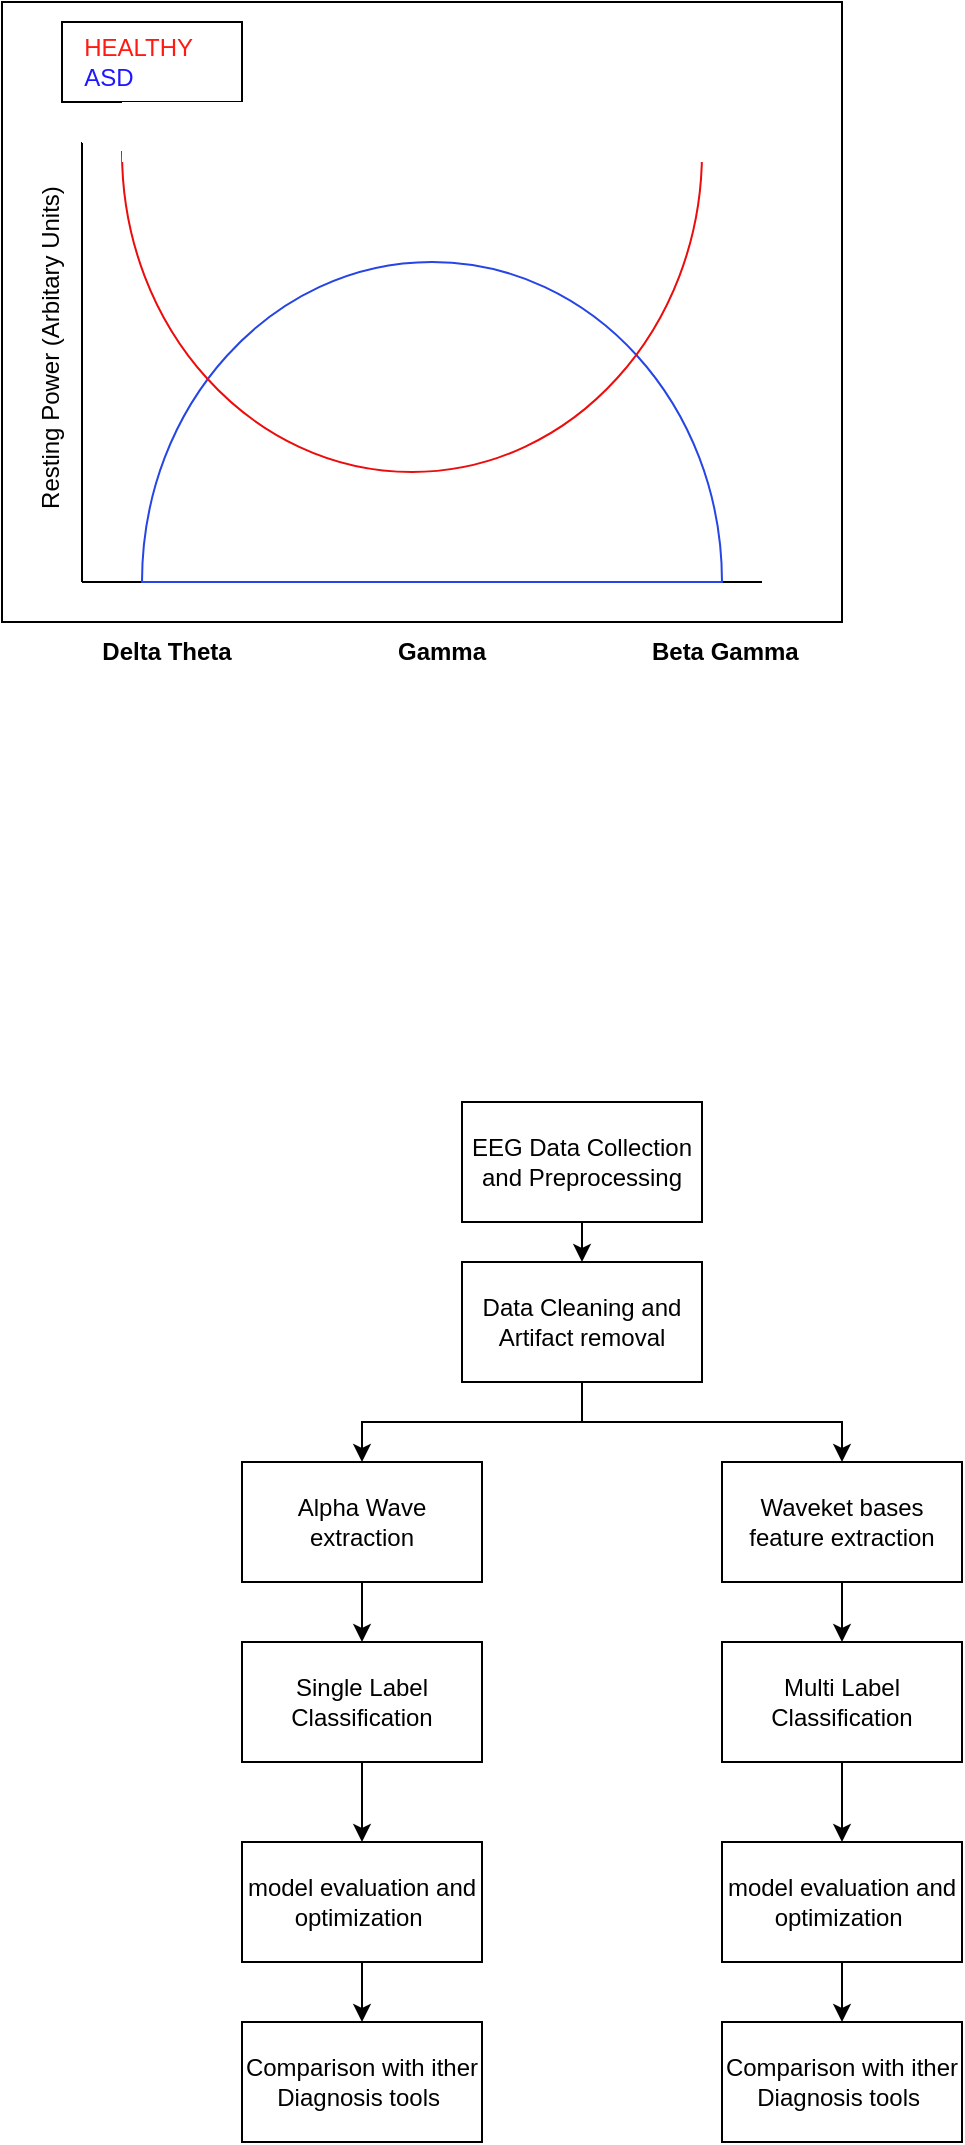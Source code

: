 <mxfile version="20.7.4" type="device"><diagram id="dswddyeFnkjS5n9pLiP5" name="Page-1"><mxGraphModel dx="1418" dy="828" grid="1" gridSize="10" guides="1" tooltips="1" connect="1" arrows="1" fold="1" page="1" pageScale="1" pageWidth="850" pageHeight="1100" math="0" shadow="0"><root><mxCell id="0"/><mxCell id="1" parent="0"/><mxCell id="A4uMhxM6IiKRb7yxJ9Ld-2" value="" style="rounded=0;whiteSpace=wrap;html=1;movable=1;resizable=1;rotatable=1;deletable=1;editable=1;connectable=1;" parent="1" vertex="1"><mxGeometry x="160" y="160" width="420" height="310" as="geometry"/></mxCell><mxCell id="A4uMhxM6IiKRb7yxJ9Ld-3" value="" style="endArrow=none;html=1;rounded=0;" parent="1" edge="1"><mxGeometry width="50" height="50" relative="1" as="geometry"><mxPoint x="200" y="450" as="sourcePoint"/><mxPoint x="200" y="230" as="targetPoint"/></mxGeometry></mxCell><mxCell id="A4uMhxM6IiKRb7yxJ9Ld-4" value="" style="endArrow=none;html=1;rounded=0;" parent="1" edge="1"><mxGeometry x="0.091" y="-100" width="50" height="50" relative="1" as="geometry"><mxPoint x="200" y="450" as="sourcePoint"/><mxPoint x="540" y="450" as="targetPoint"/><mxPoint as="offset"/></mxGeometry></mxCell><mxCell id="A4uMhxM6IiKRb7yxJ9Ld-9" value="" style="verticalLabelPosition=bottom;verticalAlign=top;html=1;shape=mxgraph.basic.half_circle;fillColor=none;rotation=-180;strokeColor=#2545e4;" parent="1" vertex="1"><mxGeometry x="230" y="290" width="290" height="160" as="geometry"/></mxCell><mxCell id="A4uMhxM6IiKRb7yxJ9Ld-10" value="" style="verticalLabelPosition=bottom;verticalAlign=top;html=1;shape=mxgraph.basic.half_circle;rotation=0;fillColor=none;strokeColor=#ed0c0c;" parent="1" vertex="1"><mxGeometry x="220" y="235" width="290" height="160" as="geometry"/></mxCell><mxCell id="A4uMhxM6IiKRb7yxJ9Ld-12" value="" style="rounded=0;whiteSpace=wrap;html=1;fillColor=none;" parent="1" vertex="1"><mxGeometry x="190" y="170" width="90" height="40" as="geometry"/></mxCell><mxCell id="A4uMhxM6IiKRb7yxJ9Ld-13" value="&lt;div style=&quot;text-align: left;&quot;&gt;&lt;span style=&quot;background-color: initial;&quot;&gt;&lt;font color=&quot;#ff1a12&quot;&gt;HEALTHY&amp;nbsp;&lt;/font&gt;&lt;/span&gt;&lt;/div&gt;&lt;div style=&quot;text-align: left;&quot;&gt;&lt;span style=&quot;background-color: initial;&quot;&gt;&lt;font color=&quot;#1f17ff&quot;&gt;ASD&lt;/font&gt;&lt;/span&gt;&lt;/div&gt;" style="text;html=1;strokeColor=none;fillColor=none;align=center;verticalAlign=middle;whiteSpace=wrap;rounded=0;" parent="1" vertex="1"><mxGeometry x="200" y="175" width="60" height="30" as="geometry"/></mxCell><mxCell id="A4uMhxM6IiKRb7yxJ9Ld-14" value="" style="endArrow=none;html=1;rounded=0;fontColor=#1F17FF;entryX=0.999;entryY=-0.004;entryDx=0;entryDy=0;entryPerimeter=0;strokeColor=#FFFFFF;" parent="1" target="A4uMhxM6IiKRb7yxJ9Ld-10" edge="1"><mxGeometry width="50" height="50" relative="1" as="geometry"><mxPoint x="200" y="230" as="sourcePoint"/><mxPoint x="350" y="310" as="targetPoint"/></mxGeometry></mxCell><mxCell id="A4uMhxM6IiKRb7yxJ9Ld-16" value="" style="rounded=0;whiteSpace=wrap;html=1;strokeColor=none;fontColor=#1F17FF;fillColor=default;" parent="1" vertex="1"><mxGeometry x="220" y="210" width="300" height="30" as="geometry"/></mxCell><mxCell id="A4uMhxM6IiKRb7yxJ9Ld-17" value="&lt;font color=&quot;#000000&quot;&gt;&lt;b&gt;Delta Theta&lt;/b&gt;&lt;/font&gt;" style="text;html=1;strokeColor=none;fillColor=none;align=center;verticalAlign=middle;whiteSpace=wrap;rounded=0;fontColor=#1F17FF;" parent="1" vertex="1"><mxGeometry x="205" y="470" width="75" height="30" as="geometry"/></mxCell><mxCell id="A4uMhxM6IiKRb7yxJ9Ld-18" value="&lt;font color=&quot;#000000&quot;&gt;&lt;b&gt;&amp;nbsp;Beta Gamma&lt;/b&gt;&lt;/font&gt;" style="text;html=1;strokeColor=none;fillColor=none;align=center;verticalAlign=middle;whiteSpace=wrap;rounded=0;fontColor=#1F17FF;" parent="1" vertex="1"><mxGeometry x="480" y="470" width="80" height="30" as="geometry"/></mxCell><mxCell id="A4uMhxM6IiKRb7yxJ9Ld-19" value="&lt;font color=&quot;#000000&quot;&gt;&lt;b&gt;Gamma&lt;/b&gt;&lt;/font&gt;" style="text;html=1;strokeColor=none;fillColor=none;align=center;verticalAlign=middle;whiteSpace=wrap;rounded=0;fontColor=#1F17FF;" parent="1" vertex="1"><mxGeometry x="350" y="470" width="60" height="30" as="geometry"/></mxCell><mxCell id="A4uMhxM6IiKRb7yxJ9Ld-20" value="Resting Power (Arbitary Units)" style="text;html=1;strokeColor=none;fillColor=none;align=center;verticalAlign=middle;whiteSpace=wrap;rounded=0;fontColor=#000000;rotation=-90;" parent="1" vertex="1"><mxGeometry x="81.25" y="318.75" width="205" height="27.5" as="geometry"/></mxCell><mxCell id="Xvmo0ml3qvdojw9W1dVp-15" style="edgeStyle=orthogonalEdgeStyle;rounded=0;orthogonalLoop=1;jettySize=auto;html=1;exitX=0.5;exitY=1;exitDx=0;exitDy=0;entryX=0.5;entryY=0;entryDx=0;entryDy=0;" edge="1" parent="1" source="Xvmo0ml3qvdojw9W1dVp-1" target="Xvmo0ml3qvdojw9W1dVp-3"><mxGeometry relative="1" as="geometry"/></mxCell><mxCell id="Xvmo0ml3qvdojw9W1dVp-1" value="EEG Data Collection and Preprocessing" style="rounded=0;whiteSpace=wrap;html=1;" vertex="1" parent="1"><mxGeometry x="390" y="710" width="120" height="60" as="geometry"/></mxCell><mxCell id="Xvmo0ml3qvdojw9W1dVp-18" style="edgeStyle=orthogonalEdgeStyle;rounded=0;orthogonalLoop=1;jettySize=auto;html=1;exitX=0.5;exitY=1;exitDx=0;exitDy=0;entryX=0.5;entryY=0;entryDx=0;entryDy=0;" edge="1" parent="1" source="Xvmo0ml3qvdojw9W1dVp-2" target="Xvmo0ml3qvdojw9W1dVp-6"><mxGeometry relative="1" as="geometry"/></mxCell><mxCell id="Xvmo0ml3qvdojw9W1dVp-2" value="Alpha Wave extraction" style="rounded=0;whiteSpace=wrap;html=1;" vertex="1" parent="1"><mxGeometry x="280" y="890" width="120" height="60" as="geometry"/></mxCell><mxCell id="Xvmo0ml3qvdojw9W1dVp-16" style="edgeStyle=orthogonalEdgeStyle;rounded=0;orthogonalLoop=1;jettySize=auto;html=1;exitX=0.5;exitY=1;exitDx=0;exitDy=0;" edge="1" parent="1" source="Xvmo0ml3qvdojw9W1dVp-3" target="Xvmo0ml3qvdojw9W1dVp-2"><mxGeometry relative="1" as="geometry"/></mxCell><mxCell id="Xvmo0ml3qvdojw9W1dVp-17" style="edgeStyle=orthogonalEdgeStyle;rounded=0;orthogonalLoop=1;jettySize=auto;html=1;exitX=0.5;exitY=1;exitDx=0;exitDy=0;entryX=0.5;entryY=0;entryDx=0;entryDy=0;" edge="1" parent="1" source="Xvmo0ml3qvdojw9W1dVp-3" target="Xvmo0ml3qvdojw9W1dVp-4"><mxGeometry relative="1" as="geometry"/></mxCell><mxCell id="Xvmo0ml3qvdojw9W1dVp-3" value="Data Cleaning and Artifact removal" style="rounded=0;whiteSpace=wrap;html=1;" vertex="1" parent="1"><mxGeometry x="390" y="790" width="120" height="60" as="geometry"/></mxCell><mxCell id="Xvmo0ml3qvdojw9W1dVp-21" style="edgeStyle=orthogonalEdgeStyle;rounded=0;orthogonalLoop=1;jettySize=auto;html=1;exitX=0.5;exitY=1;exitDx=0;exitDy=0;entryX=0.5;entryY=0;entryDx=0;entryDy=0;" edge="1" parent="1" source="Xvmo0ml3qvdojw9W1dVp-4" target="Xvmo0ml3qvdojw9W1dVp-7"><mxGeometry relative="1" as="geometry"/></mxCell><mxCell id="Xvmo0ml3qvdojw9W1dVp-4" value="Waveket bases feature extraction" style="rounded=0;whiteSpace=wrap;html=1;" vertex="1" parent="1"><mxGeometry x="520" y="890" width="120" height="60" as="geometry"/></mxCell><mxCell id="Xvmo0ml3qvdojw9W1dVp-19" style="edgeStyle=orthogonalEdgeStyle;rounded=0;orthogonalLoop=1;jettySize=auto;html=1;exitX=0.5;exitY=1;exitDx=0;exitDy=0;entryX=0.5;entryY=0;entryDx=0;entryDy=0;" edge="1" parent="1" source="Xvmo0ml3qvdojw9W1dVp-6" target="Xvmo0ml3qvdojw9W1dVp-8"><mxGeometry relative="1" as="geometry"/></mxCell><mxCell id="Xvmo0ml3qvdojw9W1dVp-6" value="Single Label Classification" style="rounded=0;whiteSpace=wrap;html=1;" vertex="1" parent="1"><mxGeometry x="280" y="980" width="120" height="60" as="geometry"/></mxCell><mxCell id="Xvmo0ml3qvdojw9W1dVp-22" style="edgeStyle=orthogonalEdgeStyle;rounded=0;orthogonalLoop=1;jettySize=auto;html=1;exitX=0.5;exitY=1;exitDx=0;exitDy=0;" edge="1" parent="1" source="Xvmo0ml3qvdojw9W1dVp-7" target="Xvmo0ml3qvdojw9W1dVp-11"><mxGeometry relative="1" as="geometry"/></mxCell><mxCell id="Xvmo0ml3qvdojw9W1dVp-7" value="Multi Label Classification" style="rounded=0;whiteSpace=wrap;html=1;" vertex="1" parent="1"><mxGeometry x="520" y="980" width="120" height="60" as="geometry"/></mxCell><mxCell id="Xvmo0ml3qvdojw9W1dVp-20" style="edgeStyle=orthogonalEdgeStyle;rounded=0;orthogonalLoop=1;jettySize=auto;html=1;exitX=0.5;exitY=1;exitDx=0;exitDy=0;" edge="1" parent="1" source="Xvmo0ml3qvdojw9W1dVp-8" target="Xvmo0ml3qvdojw9W1dVp-9"><mxGeometry relative="1" as="geometry"/></mxCell><mxCell id="Xvmo0ml3qvdojw9W1dVp-8" value="model evaluation and optimization&amp;nbsp;" style="rounded=0;whiteSpace=wrap;html=1;" vertex="1" parent="1"><mxGeometry x="280" y="1080" width="120" height="60" as="geometry"/></mxCell><mxCell id="Xvmo0ml3qvdojw9W1dVp-9" value="Comparison with ither Diagnosis tools&amp;nbsp;" style="rounded=0;whiteSpace=wrap;html=1;" vertex="1" parent="1"><mxGeometry x="280" y="1170" width="120" height="60" as="geometry"/></mxCell><mxCell id="Xvmo0ml3qvdojw9W1dVp-23" style="edgeStyle=orthogonalEdgeStyle;rounded=0;orthogonalLoop=1;jettySize=auto;html=1;exitX=0.5;exitY=1;exitDx=0;exitDy=0;" edge="1" parent="1" source="Xvmo0ml3qvdojw9W1dVp-11" target="Xvmo0ml3qvdojw9W1dVp-14"><mxGeometry relative="1" as="geometry"/></mxCell><mxCell id="Xvmo0ml3qvdojw9W1dVp-11" value="model evaluation and optimization&amp;nbsp;" style="rounded=0;whiteSpace=wrap;html=1;" vertex="1" parent="1"><mxGeometry x="520" y="1080" width="120" height="60" as="geometry"/></mxCell><mxCell id="Xvmo0ml3qvdojw9W1dVp-14" value="Comparison with ither Diagnosis tools&amp;nbsp;" style="rounded=0;whiteSpace=wrap;html=1;" vertex="1" parent="1"><mxGeometry x="520" y="1170" width="120" height="60" as="geometry"/></mxCell></root></mxGraphModel></diagram></mxfile>